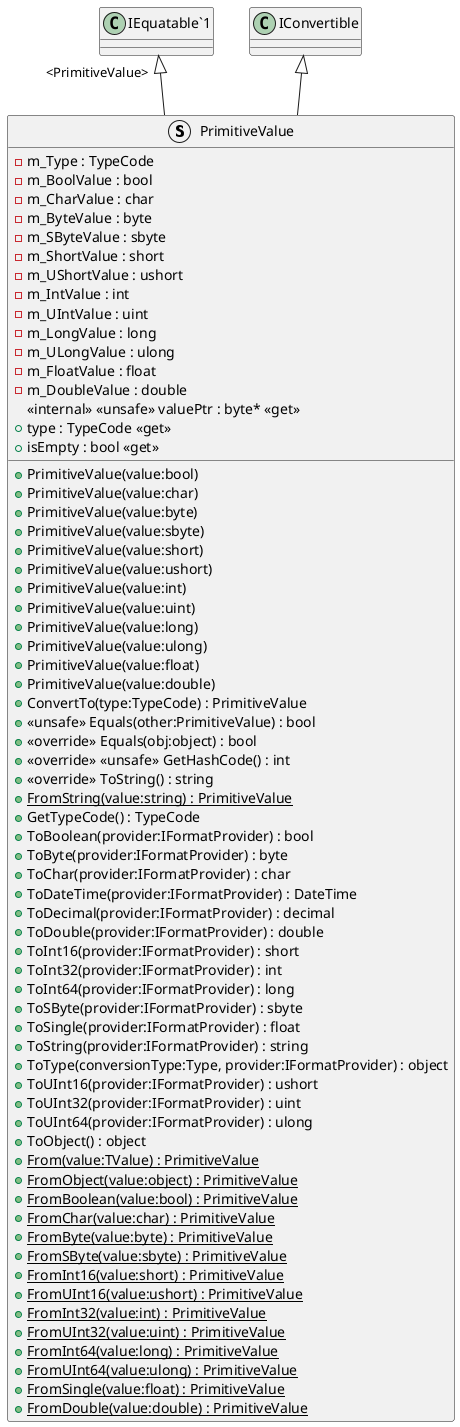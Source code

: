 @startuml
struct PrimitiveValue {
    - m_Type : TypeCode
    - m_BoolValue : bool
    - m_CharValue : char
    - m_ByteValue : byte
    - m_SByteValue : sbyte
    - m_ShortValue : short
    - m_UShortValue : ushort
    - m_IntValue : int
    - m_UIntValue : uint
    - m_LongValue : long
    - m_ULongValue : ulong
    - m_FloatValue : float
    - m_DoubleValue : double
    <<internal>> <<unsafe>> valuePtr : byte* <<get>>
    + type : TypeCode <<get>>
    + isEmpty : bool <<get>>
    + PrimitiveValue(value:bool)
    + PrimitiveValue(value:char)
    + PrimitiveValue(value:byte)
    + PrimitiveValue(value:sbyte)
    + PrimitiveValue(value:short)
    + PrimitiveValue(value:ushort)
    + PrimitiveValue(value:int)
    + PrimitiveValue(value:uint)
    + PrimitiveValue(value:long)
    + PrimitiveValue(value:ulong)
    + PrimitiveValue(value:float)
    + PrimitiveValue(value:double)
    + ConvertTo(type:TypeCode) : PrimitiveValue
    + <<unsafe>> Equals(other:PrimitiveValue) : bool
    + <<override>> Equals(obj:object) : bool
    + <<override>> <<unsafe>> GetHashCode() : int
    + <<override>> ToString() : string
    + {static} FromString(value:string) : PrimitiveValue
    + GetTypeCode() : TypeCode
    + ToBoolean(provider:IFormatProvider) : bool
    + ToByte(provider:IFormatProvider) : byte
    + ToChar(provider:IFormatProvider) : char
    + ToDateTime(provider:IFormatProvider) : DateTime
    + ToDecimal(provider:IFormatProvider) : decimal
    + ToDouble(provider:IFormatProvider) : double
    + ToInt16(provider:IFormatProvider) : short
    + ToInt32(provider:IFormatProvider) : int
    + ToInt64(provider:IFormatProvider) : long
    + ToSByte(provider:IFormatProvider) : sbyte
    + ToSingle(provider:IFormatProvider) : float
    + ToString(provider:IFormatProvider) : string
    + ToType(conversionType:Type, provider:IFormatProvider) : object
    + ToUInt16(provider:IFormatProvider) : ushort
    + ToUInt32(provider:IFormatProvider) : uint
    + ToUInt64(provider:IFormatProvider) : ulong
    + ToObject() : object
    + {static} From(value:TValue) : PrimitiveValue
    + {static} FromObject(value:object) : PrimitiveValue
    + {static} FromBoolean(value:bool) : PrimitiveValue
    + {static} FromChar(value:char) : PrimitiveValue
    + {static} FromByte(value:byte) : PrimitiveValue
    + {static} FromSByte(value:sbyte) : PrimitiveValue
    + {static} FromInt16(value:short) : PrimitiveValue
    + {static} FromUInt16(value:ushort) : PrimitiveValue
    + {static} FromInt32(value:int) : PrimitiveValue
    + {static} FromUInt32(value:uint) : PrimitiveValue
    + {static} FromInt64(value:long) : PrimitiveValue
    + {static} FromUInt64(value:ulong) : PrimitiveValue
    + {static} FromSingle(value:float) : PrimitiveValue
    + {static} FromDouble(value:double) : PrimitiveValue
}
"IEquatable`1" "<PrimitiveValue>" <|-- PrimitiveValue
IConvertible <|-- PrimitiveValue
@enduml
